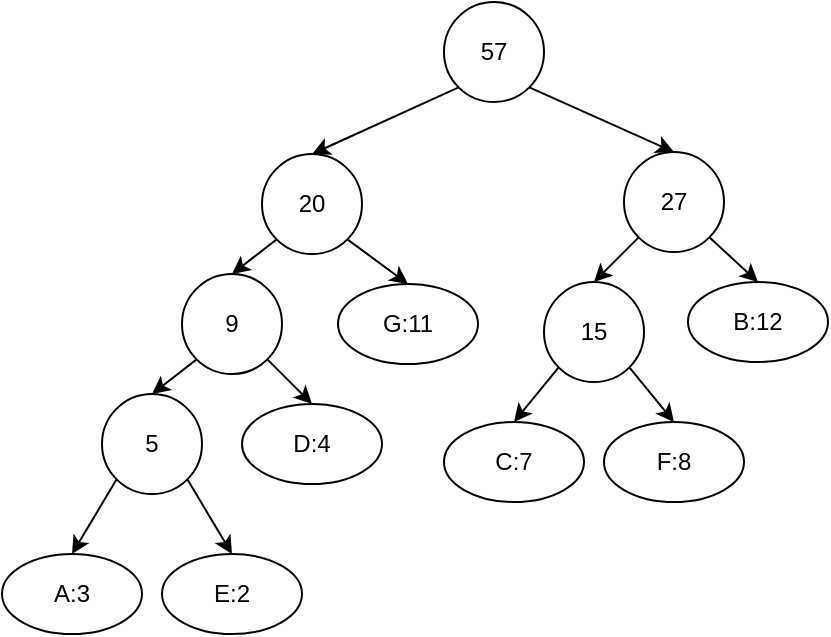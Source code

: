 <mxfile>
    <diagram id="AQYSy4ibmuPE0UO3-iC0" name="第 1 页">
        <mxGraphModel dx="797" dy="538" grid="1" gridSize="10" guides="1" tooltips="1" connect="1" arrows="1" fold="1" page="1" pageScale="1" pageWidth="827" pageHeight="1169" math="0" shadow="0">
            <root>
                <mxCell id="0"/>
                <mxCell id="1" parent="0"/>
                <mxCell id="2" value="A:3" style="ellipse;whiteSpace=wrap;html=1;" vertex="1" parent="1">
                    <mxGeometry x="157" y="376" width="70" height="40" as="geometry"/>
                </mxCell>
                <mxCell id="6" value="B:12" style="ellipse;whiteSpace=wrap;html=1;" vertex="1" parent="1">
                    <mxGeometry x="500" y="240" width="70" height="40" as="geometry"/>
                </mxCell>
                <mxCell id="7" value="C:7" style="ellipse;whiteSpace=wrap;html=1;" vertex="1" parent="1">
                    <mxGeometry x="378" y="310" width="70" height="40" as="geometry"/>
                </mxCell>
                <mxCell id="8" value="D:4" style="ellipse;whiteSpace=wrap;html=1;" vertex="1" parent="1">
                    <mxGeometry x="277" y="301" width="70" height="40" as="geometry"/>
                </mxCell>
                <mxCell id="9" value="E:2" style="ellipse;whiteSpace=wrap;html=1;" vertex="1" parent="1">
                    <mxGeometry x="237" y="376" width="70" height="40" as="geometry"/>
                </mxCell>
                <mxCell id="10" value="F:8" style="ellipse;whiteSpace=wrap;html=1;" vertex="1" parent="1">
                    <mxGeometry x="458" y="310" width="70" height="40" as="geometry"/>
                </mxCell>
                <mxCell id="11" value="G:11" style="ellipse;whiteSpace=wrap;html=1;" vertex="1" parent="1">
                    <mxGeometry x="325" y="241" width="70" height="40" as="geometry"/>
                </mxCell>
                <mxCell id="14" style="edgeStyle=none;html=1;exitX=0;exitY=1;exitDx=0;exitDy=0;entryX=0.5;entryY=0;entryDx=0;entryDy=0;" edge="1" parent="1" source="13" target="2">
                    <mxGeometry relative="1" as="geometry"/>
                </mxCell>
                <mxCell id="15" style="edgeStyle=none;html=1;exitX=1;exitY=1;exitDx=0;exitDy=0;entryX=0.5;entryY=0;entryDx=0;entryDy=0;" edge="1" parent="1" source="13" target="9">
                    <mxGeometry relative="1" as="geometry"/>
                </mxCell>
                <mxCell id="13" value="5" style="ellipse;whiteSpace=wrap;html=1;aspect=fixed;" vertex="1" parent="1">
                    <mxGeometry x="207" y="296" width="50" height="50" as="geometry"/>
                </mxCell>
                <mxCell id="17" style="edgeStyle=none;html=1;exitX=0;exitY=1;exitDx=0;exitDy=0;entryX=0.5;entryY=0;entryDx=0;entryDy=0;" edge="1" parent="1" source="16" target="13">
                    <mxGeometry relative="1" as="geometry"/>
                </mxCell>
                <mxCell id="18" style="edgeStyle=none;html=1;exitX=1;exitY=1;exitDx=0;exitDy=0;entryX=0.5;entryY=0;entryDx=0;entryDy=0;" edge="1" parent="1" source="16" target="8">
                    <mxGeometry relative="1" as="geometry"/>
                </mxCell>
                <mxCell id="16" value="9" style="ellipse;whiteSpace=wrap;html=1;aspect=fixed;" vertex="1" parent="1">
                    <mxGeometry x="247" y="236" width="50" height="50" as="geometry"/>
                </mxCell>
                <mxCell id="20" style="edgeStyle=none;html=1;exitX=0;exitY=1;exitDx=0;exitDy=0;entryX=0.5;entryY=0;entryDx=0;entryDy=0;" edge="1" parent="1" source="19" target="7">
                    <mxGeometry relative="1" as="geometry"/>
                </mxCell>
                <mxCell id="21" style="edgeStyle=none;html=1;exitX=1;exitY=1;exitDx=0;exitDy=0;entryX=0.5;entryY=0;entryDx=0;entryDy=0;" edge="1" parent="1" source="19" target="10">
                    <mxGeometry relative="1" as="geometry"/>
                </mxCell>
                <mxCell id="19" value="15" style="ellipse;whiteSpace=wrap;html=1;aspect=fixed;" vertex="1" parent="1">
                    <mxGeometry x="428" y="240" width="50" height="50" as="geometry"/>
                </mxCell>
                <mxCell id="23" style="edgeStyle=none;html=1;exitX=0;exitY=1;exitDx=0;exitDy=0;entryX=0.5;entryY=0;entryDx=0;entryDy=0;" edge="1" parent="1" source="22" target="16">
                    <mxGeometry relative="1" as="geometry"/>
                </mxCell>
                <mxCell id="24" style="edgeStyle=none;html=1;exitX=1;exitY=1;exitDx=0;exitDy=0;entryX=0.5;entryY=0;entryDx=0;entryDy=0;" edge="1" parent="1" source="22" target="11">
                    <mxGeometry relative="1" as="geometry"/>
                </mxCell>
                <mxCell id="22" value="20" style="ellipse;whiteSpace=wrap;html=1;aspect=fixed;" vertex="1" parent="1">
                    <mxGeometry x="287" y="176" width="50" height="50" as="geometry"/>
                </mxCell>
                <mxCell id="26" style="edgeStyle=none;html=1;exitX=0;exitY=1;exitDx=0;exitDy=0;entryX=0.5;entryY=0;entryDx=0;entryDy=0;" edge="1" parent="1" source="25" target="19">
                    <mxGeometry relative="1" as="geometry"/>
                </mxCell>
                <mxCell id="27" style="edgeStyle=none;html=1;exitX=1;exitY=1;exitDx=0;exitDy=0;entryX=0.5;entryY=0;entryDx=0;entryDy=0;" edge="1" parent="1" source="25" target="6">
                    <mxGeometry relative="1" as="geometry"/>
                </mxCell>
                <mxCell id="25" value="27" style="ellipse;whiteSpace=wrap;html=1;aspect=fixed;" vertex="1" parent="1">
                    <mxGeometry x="468" y="175" width="50" height="50" as="geometry"/>
                </mxCell>
                <mxCell id="29" style="edgeStyle=none;html=1;exitX=0;exitY=1;exitDx=0;exitDy=0;entryX=0.5;entryY=0;entryDx=0;entryDy=0;" edge="1" parent="1" source="28" target="22">
                    <mxGeometry relative="1" as="geometry"/>
                </mxCell>
                <mxCell id="30" style="edgeStyle=none;html=1;exitX=1;exitY=1;exitDx=0;exitDy=0;entryX=0.5;entryY=0;entryDx=0;entryDy=0;" edge="1" parent="1" source="28" target="25">
                    <mxGeometry relative="1" as="geometry"/>
                </mxCell>
                <mxCell id="28" value="57" style="ellipse;whiteSpace=wrap;html=1;aspect=fixed;" vertex="1" parent="1">
                    <mxGeometry x="378" y="100" width="50" height="50" as="geometry"/>
                </mxCell>
            </root>
        </mxGraphModel>
    </diagram>
</mxfile>